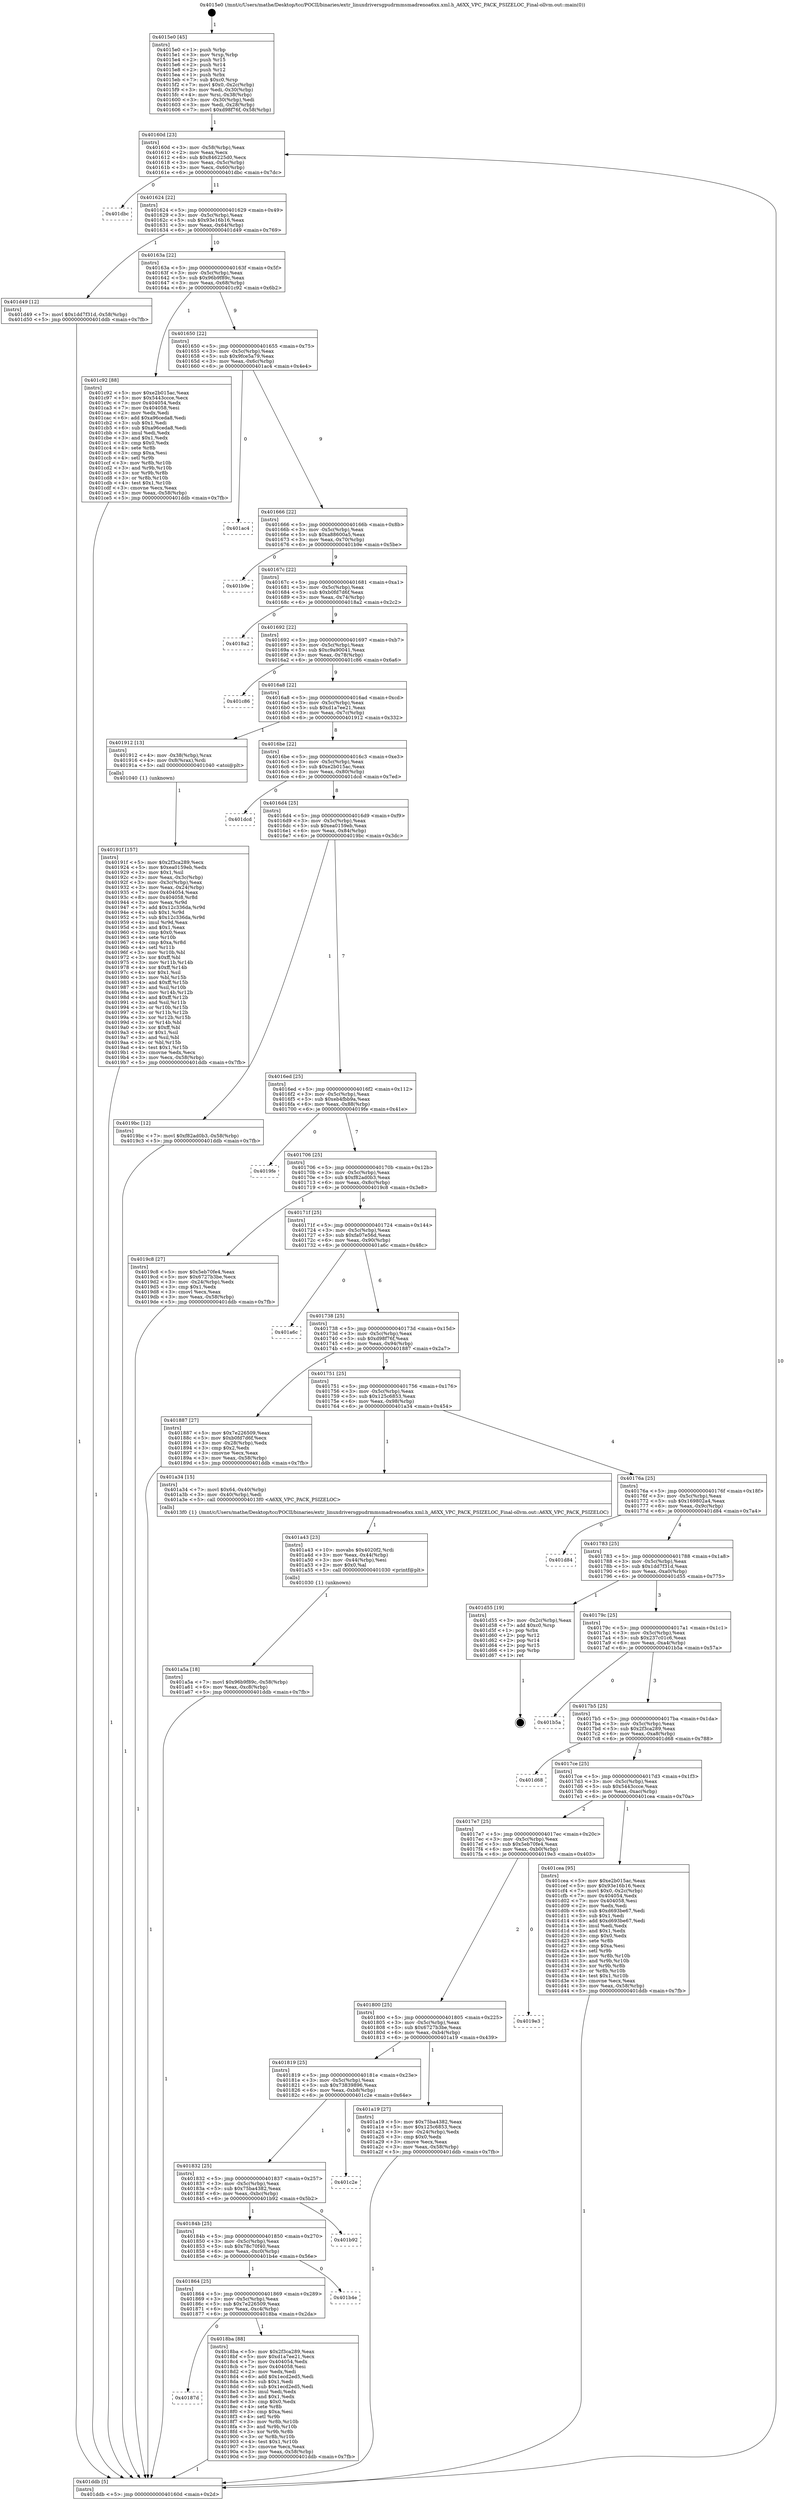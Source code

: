 digraph "0x4015e0" {
  label = "0x4015e0 (/mnt/c/Users/mathe/Desktop/tcc/POCII/binaries/extr_linuxdriversgpudrmmsmadrenoa6xx.xml.h_A6XX_VPC_PACK_PSIZELOC_Final-ollvm.out::main(0))"
  labelloc = "t"
  node[shape=record]

  Entry [label="",width=0.3,height=0.3,shape=circle,fillcolor=black,style=filled]
  "0x40160d" [label="{
     0x40160d [23]\l
     | [instrs]\l
     &nbsp;&nbsp;0x40160d \<+3\>: mov -0x58(%rbp),%eax\l
     &nbsp;&nbsp;0x401610 \<+2\>: mov %eax,%ecx\l
     &nbsp;&nbsp;0x401612 \<+6\>: sub $0x846225d0,%ecx\l
     &nbsp;&nbsp;0x401618 \<+3\>: mov %eax,-0x5c(%rbp)\l
     &nbsp;&nbsp;0x40161b \<+3\>: mov %ecx,-0x60(%rbp)\l
     &nbsp;&nbsp;0x40161e \<+6\>: je 0000000000401dbc \<main+0x7dc\>\l
  }"]
  "0x401dbc" [label="{
     0x401dbc\l
  }", style=dashed]
  "0x401624" [label="{
     0x401624 [22]\l
     | [instrs]\l
     &nbsp;&nbsp;0x401624 \<+5\>: jmp 0000000000401629 \<main+0x49\>\l
     &nbsp;&nbsp;0x401629 \<+3\>: mov -0x5c(%rbp),%eax\l
     &nbsp;&nbsp;0x40162c \<+5\>: sub $0x93e16b16,%eax\l
     &nbsp;&nbsp;0x401631 \<+3\>: mov %eax,-0x64(%rbp)\l
     &nbsp;&nbsp;0x401634 \<+6\>: je 0000000000401d49 \<main+0x769\>\l
  }"]
  Exit [label="",width=0.3,height=0.3,shape=circle,fillcolor=black,style=filled,peripheries=2]
  "0x401d49" [label="{
     0x401d49 [12]\l
     | [instrs]\l
     &nbsp;&nbsp;0x401d49 \<+7\>: movl $0x1dd7f31d,-0x58(%rbp)\l
     &nbsp;&nbsp;0x401d50 \<+5\>: jmp 0000000000401ddb \<main+0x7fb\>\l
  }"]
  "0x40163a" [label="{
     0x40163a [22]\l
     | [instrs]\l
     &nbsp;&nbsp;0x40163a \<+5\>: jmp 000000000040163f \<main+0x5f\>\l
     &nbsp;&nbsp;0x40163f \<+3\>: mov -0x5c(%rbp),%eax\l
     &nbsp;&nbsp;0x401642 \<+5\>: sub $0x96b9f89c,%eax\l
     &nbsp;&nbsp;0x401647 \<+3\>: mov %eax,-0x68(%rbp)\l
     &nbsp;&nbsp;0x40164a \<+6\>: je 0000000000401c92 \<main+0x6b2\>\l
  }"]
  "0x401a5a" [label="{
     0x401a5a [18]\l
     | [instrs]\l
     &nbsp;&nbsp;0x401a5a \<+7\>: movl $0x96b9f89c,-0x58(%rbp)\l
     &nbsp;&nbsp;0x401a61 \<+6\>: mov %eax,-0xc8(%rbp)\l
     &nbsp;&nbsp;0x401a67 \<+5\>: jmp 0000000000401ddb \<main+0x7fb\>\l
  }"]
  "0x401c92" [label="{
     0x401c92 [88]\l
     | [instrs]\l
     &nbsp;&nbsp;0x401c92 \<+5\>: mov $0xe2b015ac,%eax\l
     &nbsp;&nbsp;0x401c97 \<+5\>: mov $0x5443ccce,%ecx\l
     &nbsp;&nbsp;0x401c9c \<+7\>: mov 0x404054,%edx\l
     &nbsp;&nbsp;0x401ca3 \<+7\>: mov 0x404058,%esi\l
     &nbsp;&nbsp;0x401caa \<+2\>: mov %edx,%edi\l
     &nbsp;&nbsp;0x401cac \<+6\>: add $0xa96ceda8,%edi\l
     &nbsp;&nbsp;0x401cb2 \<+3\>: sub $0x1,%edi\l
     &nbsp;&nbsp;0x401cb5 \<+6\>: sub $0xa96ceda8,%edi\l
     &nbsp;&nbsp;0x401cbb \<+3\>: imul %edi,%edx\l
     &nbsp;&nbsp;0x401cbe \<+3\>: and $0x1,%edx\l
     &nbsp;&nbsp;0x401cc1 \<+3\>: cmp $0x0,%edx\l
     &nbsp;&nbsp;0x401cc4 \<+4\>: sete %r8b\l
     &nbsp;&nbsp;0x401cc8 \<+3\>: cmp $0xa,%esi\l
     &nbsp;&nbsp;0x401ccb \<+4\>: setl %r9b\l
     &nbsp;&nbsp;0x401ccf \<+3\>: mov %r8b,%r10b\l
     &nbsp;&nbsp;0x401cd2 \<+3\>: and %r9b,%r10b\l
     &nbsp;&nbsp;0x401cd5 \<+3\>: xor %r9b,%r8b\l
     &nbsp;&nbsp;0x401cd8 \<+3\>: or %r8b,%r10b\l
     &nbsp;&nbsp;0x401cdb \<+4\>: test $0x1,%r10b\l
     &nbsp;&nbsp;0x401cdf \<+3\>: cmovne %ecx,%eax\l
     &nbsp;&nbsp;0x401ce2 \<+3\>: mov %eax,-0x58(%rbp)\l
     &nbsp;&nbsp;0x401ce5 \<+5\>: jmp 0000000000401ddb \<main+0x7fb\>\l
  }"]
  "0x401650" [label="{
     0x401650 [22]\l
     | [instrs]\l
     &nbsp;&nbsp;0x401650 \<+5\>: jmp 0000000000401655 \<main+0x75\>\l
     &nbsp;&nbsp;0x401655 \<+3\>: mov -0x5c(%rbp),%eax\l
     &nbsp;&nbsp;0x401658 \<+5\>: sub $0x9fce5a79,%eax\l
     &nbsp;&nbsp;0x40165d \<+3\>: mov %eax,-0x6c(%rbp)\l
     &nbsp;&nbsp;0x401660 \<+6\>: je 0000000000401ac4 \<main+0x4e4\>\l
  }"]
  "0x401a43" [label="{
     0x401a43 [23]\l
     | [instrs]\l
     &nbsp;&nbsp;0x401a43 \<+10\>: movabs $0x4020f2,%rdi\l
     &nbsp;&nbsp;0x401a4d \<+3\>: mov %eax,-0x44(%rbp)\l
     &nbsp;&nbsp;0x401a50 \<+3\>: mov -0x44(%rbp),%esi\l
     &nbsp;&nbsp;0x401a53 \<+2\>: mov $0x0,%al\l
     &nbsp;&nbsp;0x401a55 \<+5\>: call 0000000000401030 \<printf@plt\>\l
     | [calls]\l
     &nbsp;&nbsp;0x401030 \{1\} (unknown)\l
  }"]
  "0x401ac4" [label="{
     0x401ac4\l
  }", style=dashed]
  "0x401666" [label="{
     0x401666 [22]\l
     | [instrs]\l
     &nbsp;&nbsp;0x401666 \<+5\>: jmp 000000000040166b \<main+0x8b\>\l
     &nbsp;&nbsp;0x40166b \<+3\>: mov -0x5c(%rbp),%eax\l
     &nbsp;&nbsp;0x40166e \<+5\>: sub $0xa88600a5,%eax\l
     &nbsp;&nbsp;0x401673 \<+3\>: mov %eax,-0x70(%rbp)\l
     &nbsp;&nbsp;0x401676 \<+6\>: je 0000000000401b9e \<main+0x5be\>\l
  }"]
  "0x40191f" [label="{
     0x40191f [157]\l
     | [instrs]\l
     &nbsp;&nbsp;0x40191f \<+5\>: mov $0x2f3ca289,%ecx\l
     &nbsp;&nbsp;0x401924 \<+5\>: mov $0xea0159eb,%edx\l
     &nbsp;&nbsp;0x401929 \<+3\>: mov $0x1,%sil\l
     &nbsp;&nbsp;0x40192c \<+3\>: mov %eax,-0x3c(%rbp)\l
     &nbsp;&nbsp;0x40192f \<+3\>: mov -0x3c(%rbp),%eax\l
     &nbsp;&nbsp;0x401932 \<+3\>: mov %eax,-0x24(%rbp)\l
     &nbsp;&nbsp;0x401935 \<+7\>: mov 0x404054,%eax\l
     &nbsp;&nbsp;0x40193c \<+8\>: mov 0x404058,%r8d\l
     &nbsp;&nbsp;0x401944 \<+3\>: mov %eax,%r9d\l
     &nbsp;&nbsp;0x401947 \<+7\>: add $0x12c336da,%r9d\l
     &nbsp;&nbsp;0x40194e \<+4\>: sub $0x1,%r9d\l
     &nbsp;&nbsp;0x401952 \<+7\>: sub $0x12c336da,%r9d\l
     &nbsp;&nbsp;0x401959 \<+4\>: imul %r9d,%eax\l
     &nbsp;&nbsp;0x40195d \<+3\>: and $0x1,%eax\l
     &nbsp;&nbsp;0x401960 \<+3\>: cmp $0x0,%eax\l
     &nbsp;&nbsp;0x401963 \<+4\>: sete %r10b\l
     &nbsp;&nbsp;0x401967 \<+4\>: cmp $0xa,%r8d\l
     &nbsp;&nbsp;0x40196b \<+4\>: setl %r11b\l
     &nbsp;&nbsp;0x40196f \<+3\>: mov %r10b,%bl\l
     &nbsp;&nbsp;0x401972 \<+3\>: xor $0xff,%bl\l
     &nbsp;&nbsp;0x401975 \<+3\>: mov %r11b,%r14b\l
     &nbsp;&nbsp;0x401978 \<+4\>: xor $0xff,%r14b\l
     &nbsp;&nbsp;0x40197c \<+4\>: xor $0x1,%sil\l
     &nbsp;&nbsp;0x401980 \<+3\>: mov %bl,%r15b\l
     &nbsp;&nbsp;0x401983 \<+4\>: and $0xff,%r15b\l
     &nbsp;&nbsp;0x401987 \<+3\>: and %sil,%r10b\l
     &nbsp;&nbsp;0x40198a \<+3\>: mov %r14b,%r12b\l
     &nbsp;&nbsp;0x40198d \<+4\>: and $0xff,%r12b\l
     &nbsp;&nbsp;0x401991 \<+3\>: and %sil,%r11b\l
     &nbsp;&nbsp;0x401994 \<+3\>: or %r10b,%r15b\l
     &nbsp;&nbsp;0x401997 \<+3\>: or %r11b,%r12b\l
     &nbsp;&nbsp;0x40199a \<+3\>: xor %r12b,%r15b\l
     &nbsp;&nbsp;0x40199d \<+3\>: or %r14b,%bl\l
     &nbsp;&nbsp;0x4019a0 \<+3\>: xor $0xff,%bl\l
     &nbsp;&nbsp;0x4019a3 \<+4\>: or $0x1,%sil\l
     &nbsp;&nbsp;0x4019a7 \<+3\>: and %sil,%bl\l
     &nbsp;&nbsp;0x4019aa \<+3\>: or %bl,%r15b\l
     &nbsp;&nbsp;0x4019ad \<+4\>: test $0x1,%r15b\l
     &nbsp;&nbsp;0x4019b1 \<+3\>: cmovne %edx,%ecx\l
     &nbsp;&nbsp;0x4019b4 \<+3\>: mov %ecx,-0x58(%rbp)\l
     &nbsp;&nbsp;0x4019b7 \<+5\>: jmp 0000000000401ddb \<main+0x7fb\>\l
  }"]
  "0x401b9e" [label="{
     0x401b9e\l
  }", style=dashed]
  "0x40167c" [label="{
     0x40167c [22]\l
     | [instrs]\l
     &nbsp;&nbsp;0x40167c \<+5\>: jmp 0000000000401681 \<main+0xa1\>\l
     &nbsp;&nbsp;0x401681 \<+3\>: mov -0x5c(%rbp),%eax\l
     &nbsp;&nbsp;0x401684 \<+5\>: sub $0xb0fd7d6f,%eax\l
     &nbsp;&nbsp;0x401689 \<+3\>: mov %eax,-0x74(%rbp)\l
     &nbsp;&nbsp;0x40168c \<+6\>: je 00000000004018a2 \<main+0x2c2\>\l
  }"]
  "0x40187d" [label="{
     0x40187d\l
  }", style=dashed]
  "0x4018a2" [label="{
     0x4018a2\l
  }", style=dashed]
  "0x401692" [label="{
     0x401692 [22]\l
     | [instrs]\l
     &nbsp;&nbsp;0x401692 \<+5\>: jmp 0000000000401697 \<main+0xb7\>\l
     &nbsp;&nbsp;0x401697 \<+3\>: mov -0x5c(%rbp),%eax\l
     &nbsp;&nbsp;0x40169a \<+5\>: sub $0xc9a90041,%eax\l
     &nbsp;&nbsp;0x40169f \<+3\>: mov %eax,-0x78(%rbp)\l
     &nbsp;&nbsp;0x4016a2 \<+6\>: je 0000000000401c86 \<main+0x6a6\>\l
  }"]
  "0x4018ba" [label="{
     0x4018ba [88]\l
     | [instrs]\l
     &nbsp;&nbsp;0x4018ba \<+5\>: mov $0x2f3ca289,%eax\l
     &nbsp;&nbsp;0x4018bf \<+5\>: mov $0xd1a7ee21,%ecx\l
     &nbsp;&nbsp;0x4018c4 \<+7\>: mov 0x404054,%edx\l
     &nbsp;&nbsp;0x4018cb \<+7\>: mov 0x404058,%esi\l
     &nbsp;&nbsp;0x4018d2 \<+2\>: mov %edx,%edi\l
     &nbsp;&nbsp;0x4018d4 \<+6\>: add $0x1ecd2ed5,%edi\l
     &nbsp;&nbsp;0x4018da \<+3\>: sub $0x1,%edi\l
     &nbsp;&nbsp;0x4018dd \<+6\>: sub $0x1ecd2ed5,%edi\l
     &nbsp;&nbsp;0x4018e3 \<+3\>: imul %edi,%edx\l
     &nbsp;&nbsp;0x4018e6 \<+3\>: and $0x1,%edx\l
     &nbsp;&nbsp;0x4018e9 \<+3\>: cmp $0x0,%edx\l
     &nbsp;&nbsp;0x4018ec \<+4\>: sete %r8b\l
     &nbsp;&nbsp;0x4018f0 \<+3\>: cmp $0xa,%esi\l
     &nbsp;&nbsp;0x4018f3 \<+4\>: setl %r9b\l
     &nbsp;&nbsp;0x4018f7 \<+3\>: mov %r8b,%r10b\l
     &nbsp;&nbsp;0x4018fa \<+3\>: and %r9b,%r10b\l
     &nbsp;&nbsp;0x4018fd \<+3\>: xor %r9b,%r8b\l
     &nbsp;&nbsp;0x401900 \<+3\>: or %r8b,%r10b\l
     &nbsp;&nbsp;0x401903 \<+4\>: test $0x1,%r10b\l
     &nbsp;&nbsp;0x401907 \<+3\>: cmovne %ecx,%eax\l
     &nbsp;&nbsp;0x40190a \<+3\>: mov %eax,-0x58(%rbp)\l
     &nbsp;&nbsp;0x40190d \<+5\>: jmp 0000000000401ddb \<main+0x7fb\>\l
  }"]
  "0x401c86" [label="{
     0x401c86\l
  }", style=dashed]
  "0x4016a8" [label="{
     0x4016a8 [22]\l
     | [instrs]\l
     &nbsp;&nbsp;0x4016a8 \<+5\>: jmp 00000000004016ad \<main+0xcd\>\l
     &nbsp;&nbsp;0x4016ad \<+3\>: mov -0x5c(%rbp),%eax\l
     &nbsp;&nbsp;0x4016b0 \<+5\>: sub $0xd1a7ee21,%eax\l
     &nbsp;&nbsp;0x4016b5 \<+3\>: mov %eax,-0x7c(%rbp)\l
     &nbsp;&nbsp;0x4016b8 \<+6\>: je 0000000000401912 \<main+0x332\>\l
  }"]
  "0x401864" [label="{
     0x401864 [25]\l
     | [instrs]\l
     &nbsp;&nbsp;0x401864 \<+5\>: jmp 0000000000401869 \<main+0x289\>\l
     &nbsp;&nbsp;0x401869 \<+3\>: mov -0x5c(%rbp),%eax\l
     &nbsp;&nbsp;0x40186c \<+5\>: sub $0x7e226509,%eax\l
     &nbsp;&nbsp;0x401871 \<+6\>: mov %eax,-0xc4(%rbp)\l
     &nbsp;&nbsp;0x401877 \<+6\>: je 00000000004018ba \<main+0x2da\>\l
  }"]
  "0x401912" [label="{
     0x401912 [13]\l
     | [instrs]\l
     &nbsp;&nbsp;0x401912 \<+4\>: mov -0x38(%rbp),%rax\l
     &nbsp;&nbsp;0x401916 \<+4\>: mov 0x8(%rax),%rdi\l
     &nbsp;&nbsp;0x40191a \<+5\>: call 0000000000401040 \<atoi@plt\>\l
     | [calls]\l
     &nbsp;&nbsp;0x401040 \{1\} (unknown)\l
  }"]
  "0x4016be" [label="{
     0x4016be [22]\l
     | [instrs]\l
     &nbsp;&nbsp;0x4016be \<+5\>: jmp 00000000004016c3 \<main+0xe3\>\l
     &nbsp;&nbsp;0x4016c3 \<+3\>: mov -0x5c(%rbp),%eax\l
     &nbsp;&nbsp;0x4016c6 \<+5\>: sub $0xe2b015ac,%eax\l
     &nbsp;&nbsp;0x4016cb \<+3\>: mov %eax,-0x80(%rbp)\l
     &nbsp;&nbsp;0x4016ce \<+6\>: je 0000000000401dcd \<main+0x7ed\>\l
  }"]
  "0x401b4e" [label="{
     0x401b4e\l
  }", style=dashed]
  "0x401dcd" [label="{
     0x401dcd\l
  }", style=dashed]
  "0x4016d4" [label="{
     0x4016d4 [25]\l
     | [instrs]\l
     &nbsp;&nbsp;0x4016d4 \<+5\>: jmp 00000000004016d9 \<main+0xf9\>\l
     &nbsp;&nbsp;0x4016d9 \<+3\>: mov -0x5c(%rbp),%eax\l
     &nbsp;&nbsp;0x4016dc \<+5\>: sub $0xea0159eb,%eax\l
     &nbsp;&nbsp;0x4016e1 \<+6\>: mov %eax,-0x84(%rbp)\l
     &nbsp;&nbsp;0x4016e7 \<+6\>: je 00000000004019bc \<main+0x3dc\>\l
  }"]
  "0x40184b" [label="{
     0x40184b [25]\l
     | [instrs]\l
     &nbsp;&nbsp;0x40184b \<+5\>: jmp 0000000000401850 \<main+0x270\>\l
     &nbsp;&nbsp;0x401850 \<+3\>: mov -0x5c(%rbp),%eax\l
     &nbsp;&nbsp;0x401853 \<+5\>: sub $0x78c70f40,%eax\l
     &nbsp;&nbsp;0x401858 \<+6\>: mov %eax,-0xc0(%rbp)\l
     &nbsp;&nbsp;0x40185e \<+6\>: je 0000000000401b4e \<main+0x56e\>\l
  }"]
  "0x4019bc" [label="{
     0x4019bc [12]\l
     | [instrs]\l
     &nbsp;&nbsp;0x4019bc \<+7\>: movl $0xf82ad0b3,-0x58(%rbp)\l
     &nbsp;&nbsp;0x4019c3 \<+5\>: jmp 0000000000401ddb \<main+0x7fb\>\l
  }"]
  "0x4016ed" [label="{
     0x4016ed [25]\l
     | [instrs]\l
     &nbsp;&nbsp;0x4016ed \<+5\>: jmp 00000000004016f2 \<main+0x112\>\l
     &nbsp;&nbsp;0x4016f2 \<+3\>: mov -0x5c(%rbp),%eax\l
     &nbsp;&nbsp;0x4016f5 \<+5\>: sub $0xeb4fbb9a,%eax\l
     &nbsp;&nbsp;0x4016fa \<+6\>: mov %eax,-0x88(%rbp)\l
     &nbsp;&nbsp;0x401700 \<+6\>: je 00000000004019fe \<main+0x41e\>\l
  }"]
  "0x401b92" [label="{
     0x401b92\l
  }", style=dashed]
  "0x4019fe" [label="{
     0x4019fe\l
  }", style=dashed]
  "0x401706" [label="{
     0x401706 [25]\l
     | [instrs]\l
     &nbsp;&nbsp;0x401706 \<+5\>: jmp 000000000040170b \<main+0x12b\>\l
     &nbsp;&nbsp;0x40170b \<+3\>: mov -0x5c(%rbp),%eax\l
     &nbsp;&nbsp;0x40170e \<+5\>: sub $0xf82ad0b3,%eax\l
     &nbsp;&nbsp;0x401713 \<+6\>: mov %eax,-0x8c(%rbp)\l
     &nbsp;&nbsp;0x401719 \<+6\>: je 00000000004019c8 \<main+0x3e8\>\l
  }"]
  "0x401832" [label="{
     0x401832 [25]\l
     | [instrs]\l
     &nbsp;&nbsp;0x401832 \<+5\>: jmp 0000000000401837 \<main+0x257\>\l
     &nbsp;&nbsp;0x401837 \<+3\>: mov -0x5c(%rbp),%eax\l
     &nbsp;&nbsp;0x40183a \<+5\>: sub $0x75ba4382,%eax\l
     &nbsp;&nbsp;0x40183f \<+6\>: mov %eax,-0xbc(%rbp)\l
     &nbsp;&nbsp;0x401845 \<+6\>: je 0000000000401b92 \<main+0x5b2\>\l
  }"]
  "0x4019c8" [label="{
     0x4019c8 [27]\l
     | [instrs]\l
     &nbsp;&nbsp;0x4019c8 \<+5\>: mov $0x5eb70fe4,%eax\l
     &nbsp;&nbsp;0x4019cd \<+5\>: mov $0x6727b3be,%ecx\l
     &nbsp;&nbsp;0x4019d2 \<+3\>: mov -0x24(%rbp),%edx\l
     &nbsp;&nbsp;0x4019d5 \<+3\>: cmp $0x1,%edx\l
     &nbsp;&nbsp;0x4019d8 \<+3\>: cmovl %ecx,%eax\l
     &nbsp;&nbsp;0x4019db \<+3\>: mov %eax,-0x58(%rbp)\l
     &nbsp;&nbsp;0x4019de \<+5\>: jmp 0000000000401ddb \<main+0x7fb\>\l
  }"]
  "0x40171f" [label="{
     0x40171f [25]\l
     | [instrs]\l
     &nbsp;&nbsp;0x40171f \<+5\>: jmp 0000000000401724 \<main+0x144\>\l
     &nbsp;&nbsp;0x401724 \<+3\>: mov -0x5c(%rbp),%eax\l
     &nbsp;&nbsp;0x401727 \<+5\>: sub $0xfa07e56d,%eax\l
     &nbsp;&nbsp;0x40172c \<+6\>: mov %eax,-0x90(%rbp)\l
     &nbsp;&nbsp;0x401732 \<+6\>: je 0000000000401a6c \<main+0x48c\>\l
  }"]
  "0x401c2e" [label="{
     0x401c2e\l
  }", style=dashed]
  "0x401a6c" [label="{
     0x401a6c\l
  }", style=dashed]
  "0x401738" [label="{
     0x401738 [25]\l
     | [instrs]\l
     &nbsp;&nbsp;0x401738 \<+5\>: jmp 000000000040173d \<main+0x15d\>\l
     &nbsp;&nbsp;0x40173d \<+3\>: mov -0x5c(%rbp),%eax\l
     &nbsp;&nbsp;0x401740 \<+5\>: sub $0xd98f76f,%eax\l
     &nbsp;&nbsp;0x401745 \<+6\>: mov %eax,-0x94(%rbp)\l
     &nbsp;&nbsp;0x40174b \<+6\>: je 0000000000401887 \<main+0x2a7\>\l
  }"]
  "0x401819" [label="{
     0x401819 [25]\l
     | [instrs]\l
     &nbsp;&nbsp;0x401819 \<+5\>: jmp 000000000040181e \<main+0x23e\>\l
     &nbsp;&nbsp;0x40181e \<+3\>: mov -0x5c(%rbp),%eax\l
     &nbsp;&nbsp;0x401821 \<+5\>: sub $0x73839896,%eax\l
     &nbsp;&nbsp;0x401826 \<+6\>: mov %eax,-0xb8(%rbp)\l
     &nbsp;&nbsp;0x40182c \<+6\>: je 0000000000401c2e \<main+0x64e\>\l
  }"]
  "0x401887" [label="{
     0x401887 [27]\l
     | [instrs]\l
     &nbsp;&nbsp;0x401887 \<+5\>: mov $0x7e226509,%eax\l
     &nbsp;&nbsp;0x40188c \<+5\>: mov $0xb0fd7d6f,%ecx\l
     &nbsp;&nbsp;0x401891 \<+3\>: mov -0x28(%rbp),%edx\l
     &nbsp;&nbsp;0x401894 \<+3\>: cmp $0x2,%edx\l
     &nbsp;&nbsp;0x401897 \<+3\>: cmovne %ecx,%eax\l
     &nbsp;&nbsp;0x40189a \<+3\>: mov %eax,-0x58(%rbp)\l
     &nbsp;&nbsp;0x40189d \<+5\>: jmp 0000000000401ddb \<main+0x7fb\>\l
  }"]
  "0x401751" [label="{
     0x401751 [25]\l
     | [instrs]\l
     &nbsp;&nbsp;0x401751 \<+5\>: jmp 0000000000401756 \<main+0x176\>\l
     &nbsp;&nbsp;0x401756 \<+3\>: mov -0x5c(%rbp),%eax\l
     &nbsp;&nbsp;0x401759 \<+5\>: sub $0x125c6853,%eax\l
     &nbsp;&nbsp;0x40175e \<+6\>: mov %eax,-0x98(%rbp)\l
     &nbsp;&nbsp;0x401764 \<+6\>: je 0000000000401a34 \<main+0x454\>\l
  }"]
  "0x401ddb" [label="{
     0x401ddb [5]\l
     | [instrs]\l
     &nbsp;&nbsp;0x401ddb \<+5\>: jmp 000000000040160d \<main+0x2d\>\l
  }"]
  "0x4015e0" [label="{
     0x4015e0 [45]\l
     | [instrs]\l
     &nbsp;&nbsp;0x4015e0 \<+1\>: push %rbp\l
     &nbsp;&nbsp;0x4015e1 \<+3\>: mov %rsp,%rbp\l
     &nbsp;&nbsp;0x4015e4 \<+2\>: push %r15\l
     &nbsp;&nbsp;0x4015e6 \<+2\>: push %r14\l
     &nbsp;&nbsp;0x4015e8 \<+2\>: push %r12\l
     &nbsp;&nbsp;0x4015ea \<+1\>: push %rbx\l
     &nbsp;&nbsp;0x4015eb \<+7\>: sub $0xc0,%rsp\l
     &nbsp;&nbsp;0x4015f2 \<+7\>: movl $0x0,-0x2c(%rbp)\l
     &nbsp;&nbsp;0x4015f9 \<+3\>: mov %edi,-0x30(%rbp)\l
     &nbsp;&nbsp;0x4015fc \<+4\>: mov %rsi,-0x38(%rbp)\l
     &nbsp;&nbsp;0x401600 \<+3\>: mov -0x30(%rbp),%edi\l
     &nbsp;&nbsp;0x401603 \<+3\>: mov %edi,-0x28(%rbp)\l
     &nbsp;&nbsp;0x401606 \<+7\>: movl $0xd98f76f,-0x58(%rbp)\l
  }"]
  "0x401a19" [label="{
     0x401a19 [27]\l
     | [instrs]\l
     &nbsp;&nbsp;0x401a19 \<+5\>: mov $0x75ba4382,%eax\l
     &nbsp;&nbsp;0x401a1e \<+5\>: mov $0x125c6853,%ecx\l
     &nbsp;&nbsp;0x401a23 \<+3\>: mov -0x24(%rbp),%edx\l
     &nbsp;&nbsp;0x401a26 \<+3\>: cmp $0x0,%edx\l
     &nbsp;&nbsp;0x401a29 \<+3\>: cmove %ecx,%eax\l
     &nbsp;&nbsp;0x401a2c \<+3\>: mov %eax,-0x58(%rbp)\l
     &nbsp;&nbsp;0x401a2f \<+5\>: jmp 0000000000401ddb \<main+0x7fb\>\l
  }"]
  "0x401a34" [label="{
     0x401a34 [15]\l
     | [instrs]\l
     &nbsp;&nbsp;0x401a34 \<+7\>: movl $0x64,-0x40(%rbp)\l
     &nbsp;&nbsp;0x401a3b \<+3\>: mov -0x40(%rbp),%edi\l
     &nbsp;&nbsp;0x401a3e \<+5\>: call 00000000004013f0 \<A6XX_VPC_PACK_PSIZELOC\>\l
     | [calls]\l
     &nbsp;&nbsp;0x4013f0 \{1\} (/mnt/c/Users/mathe/Desktop/tcc/POCII/binaries/extr_linuxdriversgpudrmmsmadrenoa6xx.xml.h_A6XX_VPC_PACK_PSIZELOC_Final-ollvm.out::A6XX_VPC_PACK_PSIZELOC)\l
  }"]
  "0x40176a" [label="{
     0x40176a [25]\l
     | [instrs]\l
     &nbsp;&nbsp;0x40176a \<+5\>: jmp 000000000040176f \<main+0x18f\>\l
     &nbsp;&nbsp;0x40176f \<+3\>: mov -0x5c(%rbp),%eax\l
     &nbsp;&nbsp;0x401772 \<+5\>: sub $0x169802a4,%eax\l
     &nbsp;&nbsp;0x401777 \<+6\>: mov %eax,-0x9c(%rbp)\l
     &nbsp;&nbsp;0x40177d \<+6\>: je 0000000000401d84 \<main+0x7a4\>\l
  }"]
  "0x401800" [label="{
     0x401800 [25]\l
     | [instrs]\l
     &nbsp;&nbsp;0x401800 \<+5\>: jmp 0000000000401805 \<main+0x225\>\l
     &nbsp;&nbsp;0x401805 \<+3\>: mov -0x5c(%rbp),%eax\l
     &nbsp;&nbsp;0x401808 \<+5\>: sub $0x6727b3be,%eax\l
     &nbsp;&nbsp;0x40180d \<+6\>: mov %eax,-0xb4(%rbp)\l
     &nbsp;&nbsp;0x401813 \<+6\>: je 0000000000401a19 \<main+0x439\>\l
  }"]
  "0x401d84" [label="{
     0x401d84\l
  }", style=dashed]
  "0x401783" [label="{
     0x401783 [25]\l
     | [instrs]\l
     &nbsp;&nbsp;0x401783 \<+5\>: jmp 0000000000401788 \<main+0x1a8\>\l
     &nbsp;&nbsp;0x401788 \<+3\>: mov -0x5c(%rbp),%eax\l
     &nbsp;&nbsp;0x40178b \<+5\>: sub $0x1dd7f31d,%eax\l
     &nbsp;&nbsp;0x401790 \<+6\>: mov %eax,-0xa0(%rbp)\l
     &nbsp;&nbsp;0x401796 \<+6\>: je 0000000000401d55 \<main+0x775\>\l
  }"]
  "0x4019e3" [label="{
     0x4019e3\l
  }", style=dashed]
  "0x401d55" [label="{
     0x401d55 [19]\l
     | [instrs]\l
     &nbsp;&nbsp;0x401d55 \<+3\>: mov -0x2c(%rbp),%eax\l
     &nbsp;&nbsp;0x401d58 \<+7\>: add $0xc0,%rsp\l
     &nbsp;&nbsp;0x401d5f \<+1\>: pop %rbx\l
     &nbsp;&nbsp;0x401d60 \<+2\>: pop %r12\l
     &nbsp;&nbsp;0x401d62 \<+2\>: pop %r14\l
     &nbsp;&nbsp;0x401d64 \<+2\>: pop %r15\l
     &nbsp;&nbsp;0x401d66 \<+1\>: pop %rbp\l
     &nbsp;&nbsp;0x401d67 \<+1\>: ret\l
  }"]
  "0x40179c" [label="{
     0x40179c [25]\l
     | [instrs]\l
     &nbsp;&nbsp;0x40179c \<+5\>: jmp 00000000004017a1 \<main+0x1c1\>\l
     &nbsp;&nbsp;0x4017a1 \<+3\>: mov -0x5c(%rbp),%eax\l
     &nbsp;&nbsp;0x4017a4 \<+5\>: sub $0x237c01c6,%eax\l
     &nbsp;&nbsp;0x4017a9 \<+6\>: mov %eax,-0xa4(%rbp)\l
     &nbsp;&nbsp;0x4017af \<+6\>: je 0000000000401b5a \<main+0x57a\>\l
  }"]
  "0x4017e7" [label="{
     0x4017e7 [25]\l
     | [instrs]\l
     &nbsp;&nbsp;0x4017e7 \<+5\>: jmp 00000000004017ec \<main+0x20c\>\l
     &nbsp;&nbsp;0x4017ec \<+3\>: mov -0x5c(%rbp),%eax\l
     &nbsp;&nbsp;0x4017ef \<+5\>: sub $0x5eb70fe4,%eax\l
     &nbsp;&nbsp;0x4017f4 \<+6\>: mov %eax,-0xb0(%rbp)\l
     &nbsp;&nbsp;0x4017fa \<+6\>: je 00000000004019e3 \<main+0x403\>\l
  }"]
  "0x401b5a" [label="{
     0x401b5a\l
  }", style=dashed]
  "0x4017b5" [label="{
     0x4017b5 [25]\l
     | [instrs]\l
     &nbsp;&nbsp;0x4017b5 \<+5\>: jmp 00000000004017ba \<main+0x1da\>\l
     &nbsp;&nbsp;0x4017ba \<+3\>: mov -0x5c(%rbp),%eax\l
     &nbsp;&nbsp;0x4017bd \<+5\>: sub $0x2f3ca289,%eax\l
     &nbsp;&nbsp;0x4017c2 \<+6\>: mov %eax,-0xa8(%rbp)\l
     &nbsp;&nbsp;0x4017c8 \<+6\>: je 0000000000401d68 \<main+0x788\>\l
  }"]
  "0x401cea" [label="{
     0x401cea [95]\l
     | [instrs]\l
     &nbsp;&nbsp;0x401cea \<+5\>: mov $0xe2b015ac,%eax\l
     &nbsp;&nbsp;0x401cef \<+5\>: mov $0x93e16b16,%ecx\l
     &nbsp;&nbsp;0x401cf4 \<+7\>: movl $0x0,-0x2c(%rbp)\l
     &nbsp;&nbsp;0x401cfb \<+7\>: mov 0x404054,%edx\l
     &nbsp;&nbsp;0x401d02 \<+7\>: mov 0x404058,%esi\l
     &nbsp;&nbsp;0x401d09 \<+2\>: mov %edx,%edi\l
     &nbsp;&nbsp;0x401d0b \<+6\>: sub $0xd693be67,%edi\l
     &nbsp;&nbsp;0x401d11 \<+3\>: sub $0x1,%edi\l
     &nbsp;&nbsp;0x401d14 \<+6\>: add $0xd693be67,%edi\l
     &nbsp;&nbsp;0x401d1a \<+3\>: imul %edi,%edx\l
     &nbsp;&nbsp;0x401d1d \<+3\>: and $0x1,%edx\l
     &nbsp;&nbsp;0x401d20 \<+3\>: cmp $0x0,%edx\l
     &nbsp;&nbsp;0x401d23 \<+4\>: sete %r8b\l
     &nbsp;&nbsp;0x401d27 \<+3\>: cmp $0xa,%esi\l
     &nbsp;&nbsp;0x401d2a \<+4\>: setl %r9b\l
     &nbsp;&nbsp;0x401d2e \<+3\>: mov %r8b,%r10b\l
     &nbsp;&nbsp;0x401d31 \<+3\>: and %r9b,%r10b\l
     &nbsp;&nbsp;0x401d34 \<+3\>: xor %r9b,%r8b\l
     &nbsp;&nbsp;0x401d37 \<+3\>: or %r8b,%r10b\l
     &nbsp;&nbsp;0x401d3a \<+4\>: test $0x1,%r10b\l
     &nbsp;&nbsp;0x401d3e \<+3\>: cmovne %ecx,%eax\l
     &nbsp;&nbsp;0x401d41 \<+3\>: mov %eax,-0x58(%rbp)\l
     &nbsp;&nbsp;0x401d44 \<+5\>: jmp 0000000000401ddb \<main+0x7fb\>\l
  }"]
  "0x401d68" [label="{
     0x401d68\l
  }", style=dashed]
  "0x4017ce" [label="{
     0x4017ce [25]\l
     | [instrs]\l
     &nbsp;&nbsp;0x4017ce \<+5\>: jmp 00000000004017d3 \<main+0x1f3\>\l
     &nbsp;&nbsp;0x4017d3 \<+3\>: mov -0x5c(%rbp),%eax\l
     &nbsp;&nbsp;0x4017d6 \<+5\>: sub $0x5443ccce,%eax\l
     &nbsp;&nbsp;0x4017db \<+6\>: mov %eax,-0xac(%rbp)\l
     &nbsp;&nbsp;0x4017e1 \<+6\>: je 0000000000401cea \<main+0x70a\>\l
  }"]
  Entry -> "0x4015e0" [label=" 1"]
  "0x40160d" -> "0x401dbc" [label=" 0"]
  "0x40160d" -> "0x401624" [label=" 11"]
  "0x401d55" -> Exit [label=" 1"]
  "0x401624" -> "0x401d49" [label=" 1"]
  "0x401624" -> "0x40163a" [label=" 10"]
  "0x401d49" -> "0x401ddb" [label=" 1"]
  "0x40163a" -> "0x401c92" [label=" 1"]
  "0x40163a" -> "0x401650" [label=" 9"]
  "0x401cea" -> "0x401ddb" [label=" 1"]
  "0x401650" -> "0x401ac4" [label=" 0"]
  "0x401650" -> "0x401666" [label=" 9"]
  "0x401c92" -> "0x401ddb" [label=" 1"]
  "0x401666" -> "0x401b9e" [label=" 0"]
  "0x401666" -> "0x40167c" [label=" 9"]
  "0x401a5a" -> "0x401ddb" [label=" 1"]
  "0x40167c" -> "0x4018a2" [label=" 0"]
  "0x40167c" -> "0x401692" [label=" 9"]
  "0x401a43" -> "0x401a5a" [label=" 1"]
  "0x401692" -> "0x401c86" [label=" 0"]
  "0x401692" -> "0x4016a8" [label=" 9"]
  "0x401a34" -> "0x401a43" [label=" 1"]
  "0x4016a8" -> "0x401912" [label=" 1"]
  "0x4016a8" -> "0x4016be" [label=" 8"]
  "0x4019c8" -> "0x401ddb" [label=" 1"]
  "0x4016be" -> "0x401dcd" [label=" 0"]
  "0x4016be" -> "0x4016d4" [label=" 8"]
  "0x4019bc" -> "0x401ddb" [label=" 1"]
  "0x4016d4" -> "0x4019bc" [label=" 1"]
  "0x4016d4" -> "0x4016ed" [label=" 7"]
  "0x401912" -> "0x40191f" [label=" 1"]
  "0x4016ed" -> "0x4019fe" [label=" 0"]
  "0x4016ed" -> "0x401706" [label=" 7"]
  "0x4018ba" -> "0x401ddb" [label=" 1"]
  "0x401706" -> "0x4019c8" [label=" 1"]
  "0x401706" -> "0x40171f" [label=" 6"]
  "0x401864" -> "0x4018ba" [label=" 1"]
  "0x40171f" -> "0x401a6c" [label=" 0"]
  "0x40171f" -> "0x401738" [label=" 6"]
  "0x401a19" -> "0x401ddb" [label=" 1"]
  "0x401738" -> "0x401887" [label=" 1"]
  "0x401738" -> "0x401751" [label=" 5"]
  "0x401887" -> "0x401ddb" [label=" 1"]
  "0x4015e0" -> "0x40160d" [label=" 1"]
  "0x401ddb" -> "0x40160d" [label=" 10"]
  "0x40184b" -> "0x401b4e" [label=" 0"]
  "0x401751" -> "0x401a34" [label=" 1"]
  "0x401751" -> "0x40176a" [label=" 4"]
  "0x40191f" -> "0x401ddb" [label=" 1"]
  "0x40176a" -> "0x401d84" [label=" 0"]
  "0x40176a" -> "0x401783" [label=" 4"]
  "0x401832" -> "0x401b92" [label=" 0"]
  "0x401783" -> "0x401d55" [label=" 1"]
  "0x401783" -> "0x40179c" [label=" 3"]
  "0x401864" -> "0x40187d" [label=" 0"]
  "0x40179c" -> "0x401b5a" [label=" 0"]
  "0x40179c" -> "0x4017b5" [label=" 3"]
  "0x401819" -> "0x401c2e" [label=" 0"]
  "0x4017b5" -> "0x401d68" [label=" 0"]
  "0x4017b5" -> "0x4017ce" [label=" 3"]
  "0x40184b" -> "0x401864" [label=" 1"]
  "0x4017ce" -> "0x401cea" [label=" 1"]
  "0x4017ce" -> "0x4017e7" [label=" 2"]
  "0x401819" -> "0x401832" [label=" 1"]
  "0x4017e7" -> "0x4019e3" [label=" 0"]
  "0x4017e7" -> "0x401800" [label=" 2"]
  "0x401832" -> "0x40184b" [label=" 1"]
  "0x401800" -> "0x401a19" [label=" 1"]
  "0x401800" -> "0x401819" [label=" 1"]
}
